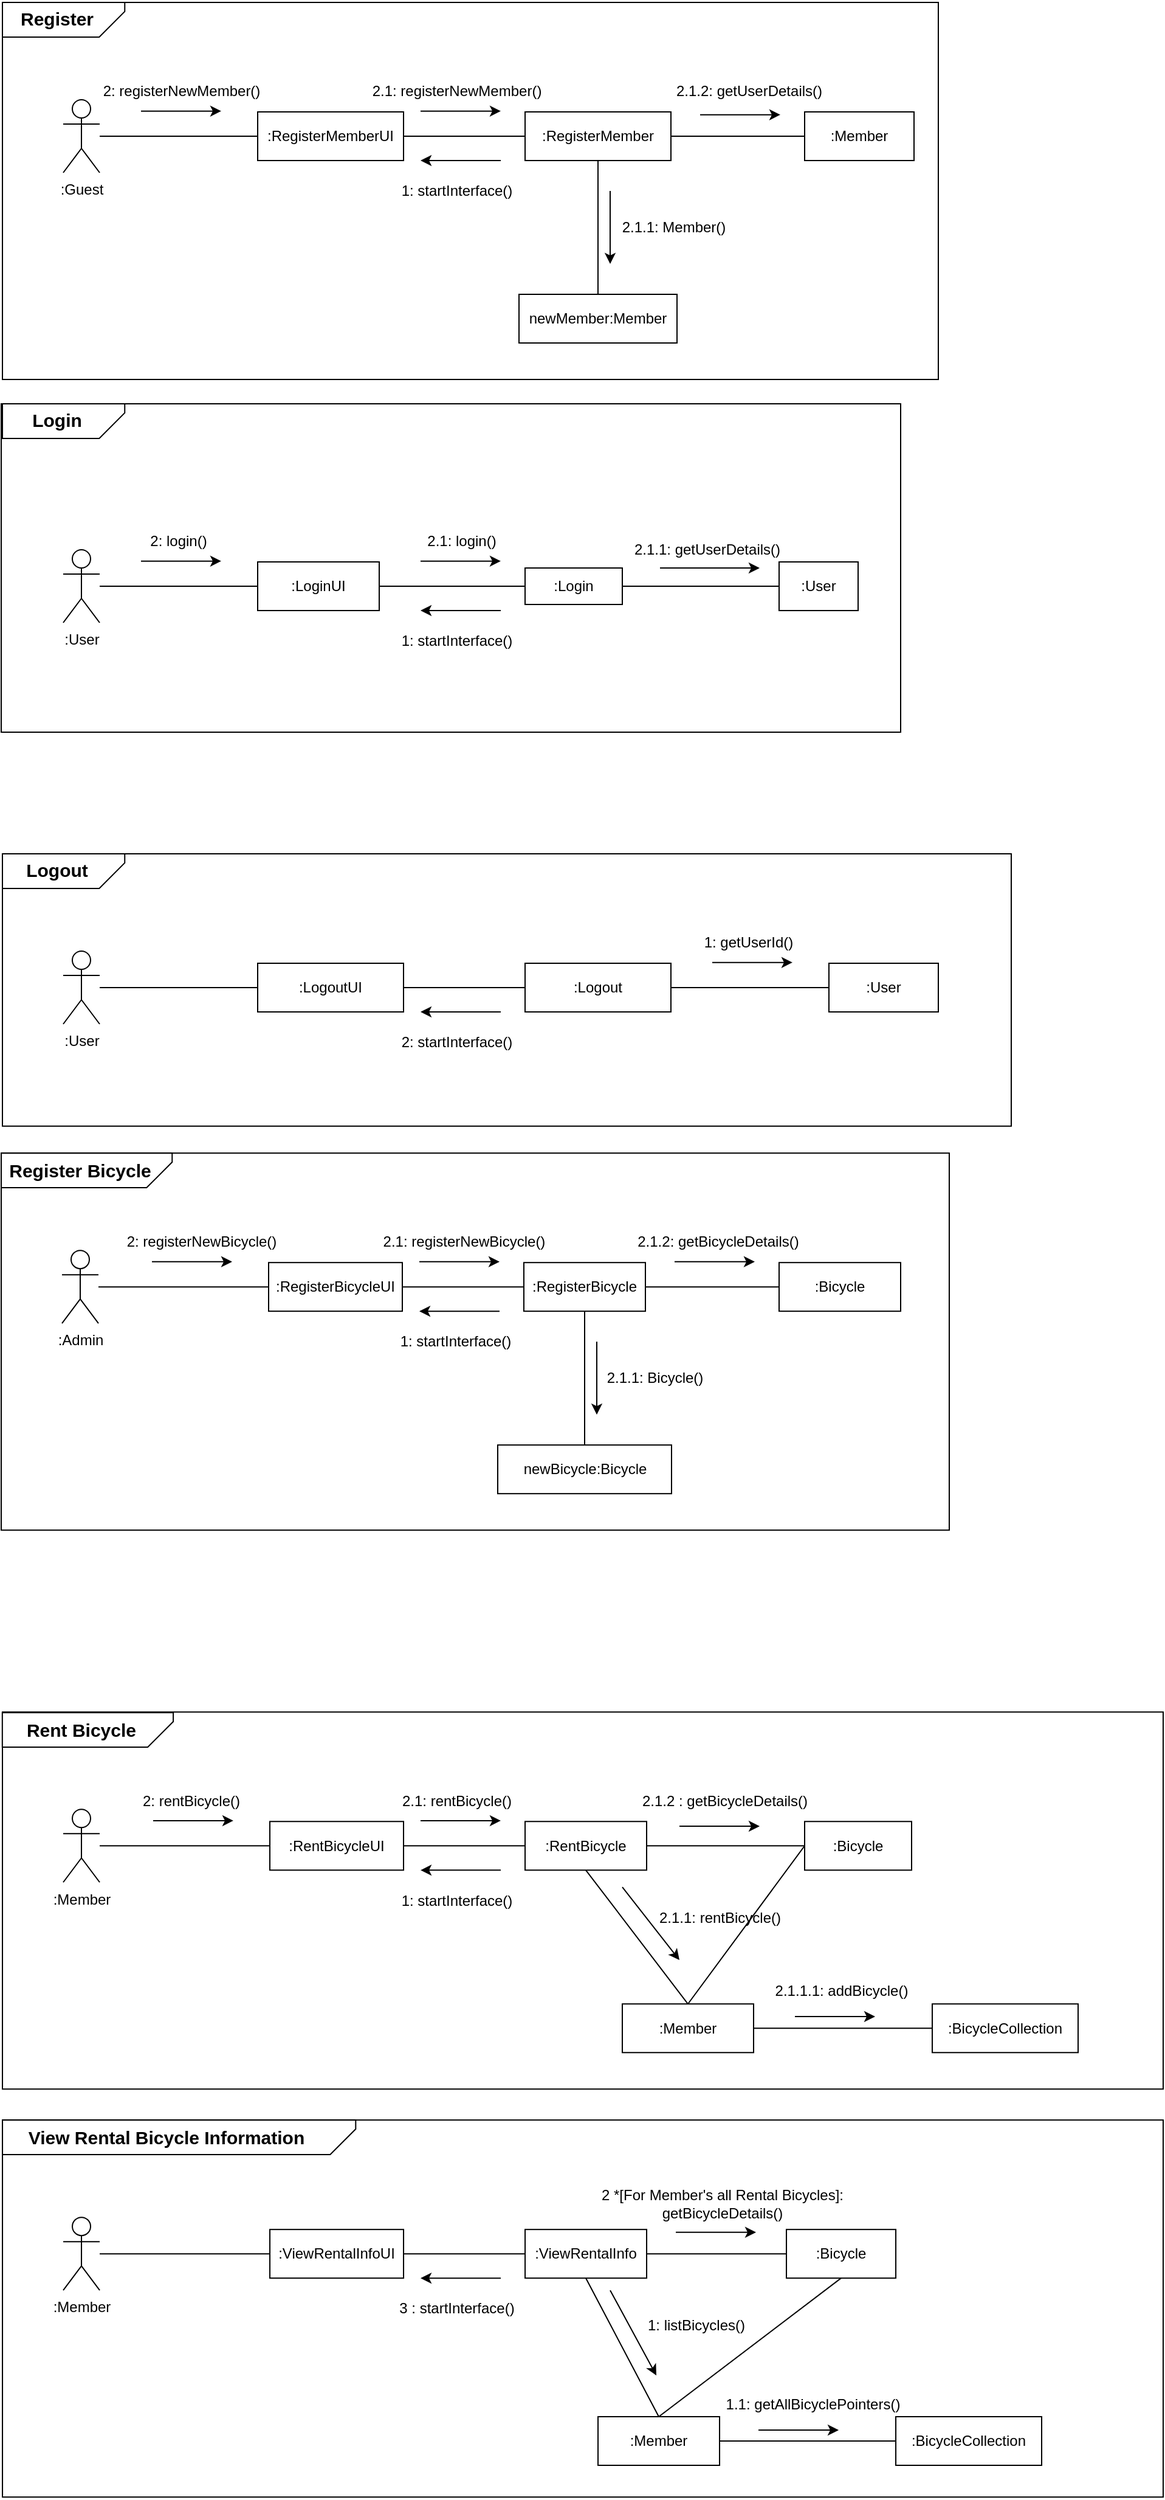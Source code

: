 <mxfile version="26.2.15">
  <diagram name="페이지-1" id="n28g4y-OUyf410SFKT3C">
    <mxGraphModel dx="939" dy="642" grid="1" gridSize="10" guides="1" tooltips="1" connect="1" arrows="1" fold="1" page="1" pageScale="1" pageWidth="1000" pageHeight="700" math="0" shadow="0">
      <root>
        <mxCell id="0" />
        <mxCell id="1" parent="0" />
        <mxCell id="VfWwHx3MwapYfcLZFJRd-1" value="" style="rounded=0;whiteSpace=wrap;html=1;" parent="1" vertex="1">
          <mxGeometry x="15.01" y="10" width="770" height="310" as="geometry" />
        </mxCell>
        <mxCell id="VfWwHx3MwapYfcLZFJRd-2" value=":Guest" style="shape=umlActor;verticalLabelPosition=bottom;verticalAlign=top;html=1;outlineConnect=0;" parent="1" vertex="1">
          <mxGeometry x="65.01" y="90" width="30" height="60" as="geometry" />
        </mxCell>
        <mxCell id="VfWwHx3MwapYfcLZFJRd-3" value=":RegisterMemberUI" style="rounded=0;whiteSpace=wrap;html=1;" parent="1" vertex="1">
          <mxGeometry x="225.01" y="100" width="120" height="40" as="geometry" />
        </mxCell>
        <mxCell id="VfWwHx3MwapYfcLZFJRd-4" value=":RegisterMember" style="rounded=0;whiteSpace=wrap;html=1;" parent="1" vertex="1">
          <mxGeometry x="445.01" y="100" width="120" height="40" as="geometry" />
        </mxCell>
        <mxCell id="VfWwHx3MwapYfcLZFJRd-5" value="" style="endArrow=none;html=1;rounded=0;exitX=1;exitY=0.5;exitDx=0;exitDy=0;entryX=0;entryY=0.5;entryDx=0;entryDy=0;" parent="1" source="VfWwHx3MwapYfcLZFJRd-3" target="VfWwHx3MwapYfcLZFJRd-4" edge="1">
          <mxGeometry width="50" height="50" relative="1" as="geometry">
            <mxPoint x="385.01" y="170" as="sourcePoint" />
            <mxPoint x="435.01" y="120" as="targetPoint" />
          </mxGeometry>
        </mxCell>
        <mxCell id="VfWwHx3MwapYfcLZFJRd-6" value="" style="endArrow=none;html=1;rounded=0;entryX=0;entryY=0.5;entryDx=0;entryDy=0;" parent="1" source="VfWwHx3MwapYfcLZFJRd-2" target="VfWwHx3MwapYfcLZFJRd-3" edge="1">
          <mxGeometry width="50" height="50" relative="1" as="geometry">
            <mxPoint x="385.01" y="170" as="sourcePoint" />
            <mxPoint x="435.01" y="120" as="targetPoint" />
          </mxGeometry>
        </mxCell>
        <mxCell id="VfWwHx3MwapYfcLZFJRd-7" value=":Member" style="rounded=0;whiteSpace=wrap;html=1;" parent="1" vertex="1">
          <mxGeometry x="675.01" y="100" width="90" height="40" as="geometry" />
        </mxCell>
        <mxCell id="VfWwHx3MwapYfcLZFJRd-8" value="" style="endArrow=none;html=1;rounded=0;entryX=0.5;entryY=1;entryDx=0;entryDy=0;exitX=0.5;exitY=0;exitDx=0;exitDy=0;" parent="1" source="VfWwHx3MwapYfcLZFJRd-14" target="VfWwHx3MwapYfcLZFJRd-4" edge="1">
          <mxGeometry width="50" height="50" relative="1" as="geometry">
            <mxPoint x="615.01" y="250" as="sourcePoint" />
            <mxPoint x="445.01" y="120" as="targetPoint" />
          </mxGeometry>
        </mxCell>
        <mxCell id="VfWwHx3MwapYfcLZFJRd-9" value="" style="endArrow=classic;html=1;rounded=0;" parent="1" edge="1">
          <mxGeometry width="50" height="50" relative="1" as="geometry">
            <mxPoint x="425.01" y="140" as="sourcePoint" />
            <mxPoint x="359.01" y="140" as="targetPoint" />
          </mxGeometry>
        </mxCell>
        <mxCell id="VfWwHx3MwapYfcLZFJRd-10" value="" style="group" parent="1" vertex="1" connectable="0">
          <mxGeometry x="15.015" y="30.005" width="167.5" height="82.82" as="geometry" />
        </mxCell>
        <mxCell id="VfWwHx3MwapYfcLZFJRd-11" value="" style="shape=card;whiteSpace=wrap;html=1;rotation=90;direction=south;size=21;" parent="VfWwHx3MwapYfcLZFJRd-10" vertex="1">
          <mxGeometry x="36.09" y="-56.09" width="28.44" height="100.64" as="geometry" />
        </mxCell>
        <mxCell id="VfWwHx3MwapYfcLZFJRd-12" value="&lt;font style=&quot;font-size: 15px;&quot;&gt;&lt;b&gt;Register&lt;/b&gt;&lt;/font&gt;" style="text;html=1;align=center;verticalAlign=middle;whiteSpace=wrap;rounded=0;" parent="VfWwHx3MwapYfcLZFJRd-10" vertex="1">
          <mxGeometry x="0.005" y="-21.995" width="90" height="30" as="geometry" />
        </mxCell>
        <mxCell id="VfWwHx3MwapYfcLZFJRd-13" value="1: startInterface()" style="text;html=1;align=center;verticalAlign=middle;whiteSpace=wrap;rounded=0;" parent="1" vertex="1">
          <mxGeometry x="329.01" y="150" width="120" height="30" as="geometry" />
        </mxCell>
        <mxCell id="VfWwHx3MwapYfcLZFJRd-14" value="newMember:Member" style="rounded=0;whiteSpace=wrap;html=1;" parent="1" vertex="1">
          <mxGeometry x="440.01" y="250" width="130" height="40" as="geometry" />
        </mxCell>
        <mxCell id="VfWwHx3MwapYfcLZFJRd-15" value="" style="endArrow=classic;html=1;rounded=0;" parent="1" edge="1">
          <mxGeometry width="50" height="50" relative="1" as="geometry">
            <mxPoint x="359.01" y="99.33" as="sourcePoint" />
            <mxPoint x="425.01" y="99.33" as="targetPoint" />
          </mxGeometry>
        </mxCell>
        <mxCell id="VfWwHx3MwapYfcLZFJRd-16" value="" style="endArrow=classic;html=1;rounded=0;" parent="1" edge="1">
          <mxGeometry width="50" height="50" relative="1" as="geometry">
            <mxPoint x="129.01" y="99.33" as="sourcePoint" />
            <mxPoint x="195.01" y="99.33" as="targetPoint" />
          </mxGeometry>
        </mxCell>
        <mxCell id="VfWwHx3MwapYfcLZFJRd-17" value="2: registerNewMember()" style="text;html=1;align=center;verticalAlign=middle;whiteSpace=wrap;rounded=0;" parent="1" vertex="1">
          <mxGeometry x="95.01" y="68" width="134.99" height="30" as="geometry" />
        </mxCell>
        <mxCell id="VfWwHx3MwapYfcLZFJRd-18" value="2.1.1: Member()" style="text;html=1;align=center;verticalAlign=middle;whiteSpace=wrap;rounded=0;" parent="1" vertex="1">
          <mxGeometry x="505.01" y="180" width="125" height="30" as="geometry" />
        </mxCell>
        <mxCell id="VfWwHx3MwapYfcLZFJRd-19" value="2.1: registerNewMember()" style="text;html=1;align=center;verticalAlign=middle;whiteSpace=wrap;rounded=0;" parent="1" vertex="1">
          <mxGeometry x="316.01" y="68" width="146" height="30" as="geometry" />
        </mxCell>
        <mxCell id="VfWwHx3MwapYfcLZFJRd-20" value="" style="endArrow=classic;html=1;rounded=0;" parent="1" edge="1">
          <mxGeometry width="50" height="50" relative="1" as="geometry">
            <mxPoint x="515.01" y="165" as="sourcePoint" />
            <mxPoint x="515.01" y="225" as="targetPoint" />
          </mxGeometry>
        </mxCell>
        <mxCell id="VfWwHx3MwapYfcLZFJRd-21" value="" style="endArrow=none;html=1;rounded=0;entryX=0;entryY=0.5;entryDx=0;entryDy=0;exitX=1;exitY=0.5;exitDx=0;exitDy=0;" parent="1" source="VfWwHx3MwapYfcLZFJRd-4" target="VfWwHx3MwapYfcLZFJRd-7" edge="1">
          <mxGeometry width="50" height="50" relative="1" as="geometry">
            <mxPoint x="565.01" y="140" as="sourcePoint" />
            <mxPoint x="615.01" y="90" as="targetPoint" />
          </mxGeometry>
        </mxCell>
        <mxCell id="VfWwHx3MwapYfcLZFJRd-22" value="" style="endArrow=classic;html=1;rounded=0;" parent="1" edge="1">
          <mxGeometry width="50" height="50" relative="1" as="geometry">
            <mxPoint x="589.01" y="102.33" as="sourcePoint" />
            <mxPoint x="655.01" y="102.33" as="targetPoint" />
          </mxGeometry>
        </mxCell>
        <mxCell id="VfWwHx3MwapYfcLZFJRd-23" value="2.1.2: getUserDetails()" style="text;html=1;align=center;verticalAlign=middle;whiteSpace=wrap;rounded=0;" parent="1" vertex="1">
          <mxGeometry x="535.01" y="68" width="189" height="30" as="geometry" />
        </mxCell>
        <mxCell id="VfWwHx3MwapYfcLZFJRd-24" value="" style="rounded=0;whiteSpace=wrap;html=1;" parent="1" vertex="1">
          <mxGeometry x="14" y="340" width="740" height="270" as="geometry" />
        </mxCell>
        <mxCell id="VfWwHx3MwapYfcLZFJRd-25" value=":User" style="shape=umlActor;verticalLabelPosition=bottom;verticalAlign=top;html=1;outlineConnect=0;" parent="1" vertex="1">
          <mxGeometry x="65" y="459.995" width="30" height="60" as="geometry" />
        </mxCell>
        <mxCell id="VfWwHx3MwapYfcLZFJRd-26" value=":Login&lt;span style=&quot;background-color: transparent; color: light-dark(rgb(0, 0, 0), rgb(255, 255, 255));&quot;&gt;UI&lt;/span&gt;" style="rounded=0;whiteSpace=wrap;html=1;" parent="1" vertex="1">
          <mxGeometry x="225" y="470" width="100" height="40" as="geometry" />
        </mxCell>
        <mxCell id="VfWwHx3MwapYfcLZFJRd-27" value=":Login" style="rounded=0;whiteSpace=wrap;html=1;" parent="1" vertex="1">
          <mxGeometry x="445" y="475" width="80" height="30" as="geometry" />
        </mxCell>
        <mxCell id="VfWwHx3MwapYfcLZFJRd-28" value="" style="endArrow=none;html=1;rounded=0;exitX=1;exitY=0.5;exitDx=0;exitDy=0;entryX=0;entryY=0.5;entryDx=0;entryDy=0;" parent="1" source="VfWwHx3MwapYfcLZFJRd-26" target="VfWwHx3MwapYfcLZFJRd-27" edge="1">
          <mxGeometry width="50" height="50" relative="1" as="geometry">
            <mxPoint x="385" y="539.995" as="sourcePoint" />
            <mxPoint x="435" y="489.995" as="targetPoint" />
          </mxGeometry>
        </mxCell>
        <mxCell id="VfWwHx3MwapYfcLZFJRd-29" value="" style="endArrow=none;html=1;rounded=0;entryX=0;entryY=0.5;entryDx=0;entryDy=0;" parent="1" source="VfWwHx3MwapYfcLZFJRd-25" target="VfWwHx3MwapYfcLZFJRd-26" edge="1">
          <mxGeometry width="50" height="50" relative="1" as="geometry">
            <mxPoint x="385" y="539.995" as="sourcePoint" />
            <mxPoint x="435" y="489.995" as="targetPoint" />
          </mxGeometry>
        </mxCell>
        <mxCell id="VfWwHx3MwapYfcLZFJRd-30" value="" style="endArrow=none;html=1;rounded=0;entryX=1;entryY=0.5;entryDx=0;entryDy=0;exitX=0;exitY=0.5;exitDx=0;exitDy=0;" parent="1" source="VfWwHx3MwapYfcLZFJRd-40" target="VfWwHx3MwapYfcLZFJRd-27" edge="1">
          <mxGeometry width="50" height="50" relative="1" as="geometry">
            <mxPoint x="665" y="490.005" as="sourcePoint" />
            <mxPoint x="445" y="489.995" as="targetPoint" />
          </mxGeometry>
        </mxCell>
        <mxCell id="VfWwHx3MwapYfcLZFJRd-31" value="" style="endArrow=classic;html=1;rounded=0;" parent="1" edge="1">
          <mxGeometry width="50" height="50" relative="1" as="geometry">
            <mxPoint x="425" y="509.995" as="sourcePoint" />
            <mxPoint x="359" y="509.995" as="targetPoint" />
          </mxGeometry>
        </mxCell>
        <mxCell id="VfWwHx3MwapYfcLZFJRd-32" value="" style="group" parent="1" vertex="1" connectable="0">
          <mxGeometry x="15.005" y="400" width="167.5" height="82.82" as="geometry" />
        </mxCell>
        <mxCell id="VfWwHx3MwapYfcLZFJRd-33" value="" style="shape=card;whiteSpace=wrap;html=1;rotation=90;direction=south;size=21;" parent="VfWwHx3MwapYfcLZFJRd-32" vertex="1">
          <mxGeometry x="36.09" y="-96.09" width="28.44" height="100.64" as="geometry" />
        </mxCell>
        <mxCell id="VfWwHx3MwapYfcLZFJRd-34" value="&lt;font style=&quot;font-size: 15px;&quot;&gt;&lt;b&gt;Login&lt;/b&gt;&lt;/font&gt;" style="text;html=1;align=center;verticalAlign=middle;whiteSpace=wrap;rounded=0;" parent="VfWwHx3MwapYfcLZFJRd-32" vertex="1">
          <mxGeometry x="0.005" y="-61.995" width="90" height="30" as="geometry" />
        </mxCell>
        <mxCell id="VfWwHx3MwapYfcLZFJRd-35" value="1: startInterface()" style="text;html=1;align=center;verticalAlign=middle;whiteSpace=wrap;rounded=0;" parent="1" vertex="1">
          <mxGeometry x="329" y="519.995" width="120" height="30" as="geometry" />
        </mxCell>
        <mxCell id="VfWwHx3MwapYfcLZFJRd-36" value="" style="endArrow=classic;html=1;rounded=0;" parent="1" edge="1">
          <mxGeometry width="50" height="50" relative="1" as="geometry">
            <mxPoint x="359" y="469.325" as="sourcePoint" />
            <mxPoint x="425" y="469.325" as="targetPoint" />
          </mxGeometry>
        </mxCell>
        <mxCell id="VfWwHx3MwapYfcLZFJRd-37" value="" style="endArrow=classic;html=1;rounded=0;" parent="1" edge="1">
          <mxGeometry width="50" height="50" relative="1" as="geometry">
            <mxPoint x="129" y="469.325" as="sourcePoint" />
            <mxPoint x="195" y="469.325" as="targetPoint" />
          </mxGeometry>
        </mxCell>
        <mxCell id="VfWwHx3MwapYfcLZFJRd-38" value="2: login&lt;span style=&quot;background-color: transparent; color: light-dark(rgb(0, 0, 0), rgb(255, 255, 255));&quot;&gt;()&lt;/span&gt;" style="text;html=1;align=center;verticalAlign=middle;whiteSpace=wrap;rounded=0;" parent="1" vertex="1">
          <mxGeometry x="95" y="437.995" width="130" height="30" as="geometry" />
        </mxCell>
        <mxCell id="VfWwHx3MwapYfcLZFJRd-39" value="2.1: login()" style="text;html=1;align=center;verticalAlign=middle;whiteSpace=wrap;rounded=0;" parent="1" vertex="1">
          <mxGeometry x="320" y="437.995" width="146" height="30" as="geometry" />
        </mxCell>
        <mxCell id="VfWwHx3MwapYfcLZFJRd-40" value=":User" style="rounded=0;whiteSpace=wrap;html=1;" parent="1" vertex="1">
          <mxGeometry x="654" y="470.01" width="65" height="40" as="geometry" />
        </mxCell>
        <mxCell id="VfWwHx3MwapYfcLZFJRd-41" value="" style="endArrow=classic;html=1;rounded=0;" parent="1" edge="1">
          <mxGeometry width="50" height="50" relative="1" as="geometry">
            <mxPoint x="556" y="475" as="sourcePoint" />
            <mxPoint x="638" y="475" as="targetPoint" />
          </mxGeometry>
        </mxCell>
        <mxCell id="VfWwHx3MwapYfcLZFJRd-42" value="2.1.1: getUserDetails()" style="text;html=1;align=center;verticalAlign=middle;whiteSpace=wrap;rounded=0;" parent="1" vertex="1">
          <mxGeometry x="525" y="445" width="140" height="30" as="geometry" />
        </mxCell>
        <mxCell id="VfWwHx3MwapYfcLZFJRd-43" value="" style="rounded=0;whiteSpace=wrap;html=1;" parent="1" vertex="1">
          <mxGeometry x="15" y="710" width="830" height="223.91" as="geometry" />
        </mxCell>
        <mxCell id="VfWwHx3MwapYfcLZFJRd-44" value=":User" style="shape=umlActor;verticalLabelPosition=bottom;verticalAlign=top;html=1;outlineConnect=0;" parent="1" vertex="1">
          <mxGeometry x="65" y="789.995" width="30" height="60" as="geometry" />
        </mxCell>
        <mxCell id="VfWwHx3MwapYfcLZFJRd-45" value=":LogoutUI" style="rounded=0;whiteSpace=wrap;html=1;" parent="1" vertex="1">
          <mxGeometry x="225" y="799.995" width="120" height="40" as="geometry" />
        </mxCell>
        <mxCell id="VfWwHx3MwapYfcLZFJRd-46" value=":Logout" style="rounded=0;whiteSpace=wrap;html=1;" parent="1" vertex="1">
          <mxGeometry x="445" y="799.995" width="120" height="40" as="geometry" />
        </mxCell>
        <mxCell id="VfWwHx3MwapYfcLZFJRd-47" value="" style="endArrow=none;html=1;rounded=0;exitX=1;exitY=0.5;exitDx=0;exitDy=0;entryX=0;entryY=0.5;entryDx=0;entryDy=0;" parent="1" source="VfWwHx3MwapYfcLZFJRd-45" target="VfWwHx3MwapYfcLZFJRd-46" edge="1">
          <mxGeometry width="50" height="50" relative="1" as="geometry">
            <mxPoint x="385" y="869.995" as="sourcePoint" />
            <mxPoint x="435" y="819.995" as="targetPoint" />
          </mxGeometry>
        </mxCell>
        <mxCell id="VfWwHx3MwapYfcLZFJRd-48" value="" style="endArrow=none;html=1;rounded=0;entryX=0;entryY=0.5;entryDx=0;entryDy=0;" parent="1" source="VfWwHx3MwapYfcLZFJRd-44" target="VfWwHx3MwapYfcLZFJRd-45" edge="1">
          <mxGeometry width="50" height="50" relative="1" as="geometry">
            <mxPoint x="385" y="869.995" as="sourcePoint" />
            <mxPoint x="435" y="819.995" as="targetPoint" />
          </mxGeometry>
        </mxCell>
        <mxCell id="VfWwHx3MwapYfcLZFJRd-49" value=":User" style="rounded=0;whiteSpace=wrap;html=1;" parent="1" vertex="1">
          <mxGeometry x="695" y="799.995" width="90" height="40" as="geometry" />
        </mxCell>
        <mxCell id="VfWwHx3MwapYfcLZFJRd-50" value="" style="endArrow=none;html=1;rounded=0;entryX=1;entryY=0.5;entryDx=0;entryDy=0;exitX=0;exitY=0.5;exitDx=0;exitDy=0;" parent="1" source="VfWwHx3MwapYfcLZFJRd-49" target="VfWwHx3MwapYfcLZFJRd-46" edge="1">
          <mxGeometry width="50" height="50" relative="1" as="geometry">
            <mxPoint x="615" y="949.995" as="sourcePoint" />
            <mxPoint x="445" y="819.995" as="targetPoint" />
          </mxGeometry>
        </mxCell>
        <mxCell id="VfWwHx3MwapYfcLZFJRd-51" value="" style="endArrow=classic;html=1;rounded=0;" parent="1" edge="1">
          <mxGeometry width="50" height="50" relative="1" as="geometry">
            <mxPoint x="425" y="839.995" as="sourcePoint" />
            <mxPoint x="359" y="839.995" as="targetPoint" />
          </mxGeometry>
        </mxCell>
        <mxCell id="VfWwHx3MwapYfcLZFJRd-52" value="" style="group" parent="1" vertex="1" connectable="0">
          <mxGeometry x="15.005" y="730" width="167.5" height="82.82" as="geometry" />
        </mxCell>
        <mxCell id="VfWwHx3MwapYfcLZFJRd-53" value="" style="shape=card;whiteSpace=wrap;html=1;rotation=90;direction=south;size=21;" parent="VfWwHx3MwapYfcLZFJRd-52" vertex="1">
          <mxGeometry x="36.09" y="-56.09" width="28.44" height="100.64" as="geometry" />
        </mxCell>
        <mxCell id="VfWwHx3MwapYfcLZFJRd-54" value="&lt;span style=&quot;font-size: 15px;&quot;&gt;&lt;b&gt;Logout&lt;/b&gt;&lt;/span&gt;" style="text;html=1;align=center;verticalAlign=middle;whiteSpace=wrap;rounded=0;" parent="VfWwHx3MwapYfcLZFJRd-52" vertex="1">
          <mxGeometry x="0.005" y="-21.995" width="90" height="30" as="geometry" />
        </mxCell>
        <mxCell id="VfWwHx3MwapYfcLZFJRd-55" value="2: startInterface()" style="text;html=1;align=center;verticalAlign=middle;whiteSpace=wrap;rounded=0;" parent="1" vertex="1">
          <mxGeometry x="329" y="849.995" width="120" height="30" as="geometry" />
        </mxCell>
        <mxCell id="VfWwHx3MwapYfcLZFJRd-60" value="" style="endArrow=classic;html=1;rounded=0;" parent="1" edge="1">
          <mxGeometry width="50" height="50" relative="1" as="geometry">
            <mxPoint x="599" y="799.325" as="sourcePoint" />
            <mxPoint x="665" y="799.325" as="targetPoint" />
          </mxGeometry>
        </mxCell>
        <mxCell id="VfWwHx3MwapYfcLZFJRd-61" value="1: getUserId()" style="text;html=1;align=center;verticalAlign=middle;whiteSpace=wrap;rounded=0;" parent="1" vertex="1">
          <mxGeometry x="556" y="767.995" width="146" height="30" as="geometry" />
        </mxCell>
        <mxCell id="VfWwHx3MwapYfcLZFJRd-76" value="" style="rounded=0;whiteSpace=wrap;html=1;" parent="1" vertex="1">
          <mxGeometry x="14.0" y="956.09" width="780" height="310" as="geometry" />
        </mxCell>
        <mxCell id="VfWwHx3MwapYfcLZFJRd-77" value=":Admin" style="shape=umlActor;verticalLabelPosition=bottom;verticalAlign=top;html=1;outlineConnect=0;" parent="1" vertex="1">
          <mxGeometry x="64.0" y="1036.085" width="30" height="60" as="geometry" />
        </mxCell>
        <mxCell id="VfWwHx3MwapYfcLZFJRd-78" value=":RegisterBicycleUI" style="rounded=0;whiteSpace=wrap;html=1;" parent="1" vertex="1">
          <mxGeometry x="234.0" y="1046.085" width="110" height="40" as="geometry" />
        </mxCell>
        <mxCell id="VfWwHx3MwapYfcLZFJRd-79" value=":RegisterBicycle" style="rounded=0;whiteSpace=wrap;html=1;" parent="1" vertex="1">
          <mxGeometry x="444" y="1046.09" width="100" height="40" as="geometry" />
        </mxCell>
        <mxCell id="VfWwHx3MwapYfcLZFJRd-80" value="" style="endArrow=none;html=1;rounded=0;exitX=1;exitY=0.5;exitDx=0;exitDy=0;entryX=0;entryY=0.5;entryDx=0;entryDy=0;" parent="1" source="VfWwHx3MwapYfcLZFJRd-78" target="VfWwHx3MwapYfcLZFJRd-79" edge="1">
          <mxGeometry width="50" height="50" relative="1" as="geometry">
            <mxPoint x="384" y="1116.085" as="sourcePoint" />
            <mxPoint x="434" y="1066.085" as="targetPoint" />
          </mxGeometry>
        </mxCell>
        <mxCell id="VfWwHx3MwapYfcLZFJRd-81" value="" style="endArrow=none;html=1;rounded=0;entryX=0;entryY=0.5;entryDx=0;entryDy=0;" parent="1" source="VfWwHx3MwapYfcLZFJRd-77" target="VfWwHx3MwapYfcLZFJRd-78" edge="1">
          <mxGeometry width="50" height="50" relative="1" as="geometry">
            <mxPoint x="384" y="1116.085" as="sourcePoint" />
            <mxPoint x="434" y="1066.085" as="targetPoint" />
          </mxGeometry>
        </mxCell>
        <mxCell id="VfWwHx3MwapYfcLZFJRd-82" value="" style="endArrow=none;html=1;rounded=0;entryX=1;entryY=0.5;entryDx=0;entryDy=0;exitX=0;exitY=0.5;exitDx=0;exitDy=0;" parent="1" source="VfWwHx3MwapYfcLZFJRd-94" target="VfWwHx3MwapYfcLZFJRd-79" edge="1">
          <mxGeometry width="50" height="50" relative="1" as="geometry">
            <mxPoint x="651" y="1066.09" as="sourcePoint" />
            <mxPoint x="444" y="1066.085" as="targetPoint" />
          </mxGeometry>
        </mxCell>
        <mxCell id="VfWwHx3MwapYfcLZFJRd-83" value="" style="endArrow=classic;html=1;rounded=0;" parent="1" edge="1">
          <mxGeometry width="50" height="50" relative="1" as="geometry">
            <mxPoint x="424" y="1086.085" as="sourcePoint" />
            <mxPoint x="358" y="1086.085" as="targetPoint" />
          </mxGeometry>
        </mxCell>
        <mxCell id="VfWwHx3MwapYfcLZFJRd-84" value="" style="shape=card;whiteSpace=wrap;html=1;rotation=90;direction=south;size=21;" parent="1" vertex="1">
          <mxGeometry x="70.1" y="900" width="28.44" height="140.64" as="geometry" />
        </mxCell>
        <mxCell id="VfWwHx3MwapYfcLZFJRd-85" value="&lt;span style=&quot;font-size: 15px;&quot;&gt;&lt;b&gt;Register Bicycle&lt;/b&gt;&lt;/span&gt;" style="text;html=1;align=center;verticalAlign=middle;whiteSpace=wrap;rounded=0;" parent="1" vertex="1">
          <mxGeometry x="19.0" y="955.32" width="120" height="30" as="geometry" />
        </mxCell>
        <mxCell id="VfWwHx3MwapYfcLZFJRd-86" value="1: startInterface()" style="text;html=1;align=center;verticalAlign=middle;whiteSpace=wrap;rounded=0;" parent="1" vertex="1">
          <mxGeometry x="328" y="1096.085" width="120" height="30" as="geometry" />
        </mxCell>
        <mxCell id="VfWwHx3MwapYfcLZFJRd-87" value="newBicycle:Bicycle" style="rounded=0;whiteSpace=wrap;html=1;" parent="1" vertex="1">
          <mxGeometry x="422.5" y="1196.09" width="143" height="40" as="geometry" />
        </mxCell>
        <mxCell id="VfWwHx3MwapYfcLZFJRd-88" value="" style="endArrow=classic;html=1;rounded=0;" parent="1" edge="1">
          <mxGeometry width="50" height="50" relative="1" as="geometry">
            <mxPoint x="358" y="1045.415" as="sourcePoint" />
            <mxPoint x="424" y="1045.415" as="targetPoint" />
          </mxGeometry>
        </mxCell>
        <mxCell id="VfWwHx3MwapYfcLZFJRd-89" value="" style="endArrow=classic;html=1;rounded=0;" parent="1" edge="1">
          <mxGeometry width="50" height="50" relative="1" as="geometry">
            <mxPoint x="138.0" y="1045.415" as="sourcePoint" />
            <mxPoint x="204.0" y="1045.415" as="targetPoint" />
          </mxGeometry>
        </mxCell>
        <mxCell id="VfWwHx3MwapYfcLZFJRd-90" value="2: registerNewBicycle()" style="text;html=1;align=center;verticalAlign=middle;whiteSpace=wrap;rounded=0;" parent="1" vertex="1">
          <mxGeometry x="114" y="1014.09" width="130" height="30" as="geometry" />
        </mxCell>
        <mxCell id="VfWwHx3MwapYfcLZFJRd-91" value="2.1.1: Bicycle()" style="text;html=1;align=center;verticalAlign=middle;whiteSpace=wrap;rounded=0;" parent="1" vertex="1">
          <mxGeometry x="504" y="1126.085" width="96" height="30" as="geometry" />
        </mxCell>
        <mxCell id="VfWwHx3MwapYfcLZFJRd-92" value="2.1: registerNewBicycle&lt;span style=&quot;background-color: transparent; color: light-dark(rgb(0, 0, 0), rgb(255, 255, 255));&quot;&gt;()&lt;/span&gt;" style="text;html=1;align=center;verticalAlign=middle;whiteSpace=wrap;rounded=0;" parent="1" vertex="1">
          <mxGeometry x="322" y="1014.085" width="146" height="30" as="geometry" />
        </mxCell>
        <mxCell id="VfWwHx3MwapYfcLZFJRd-93" value="" style="endArrow=classic;html=1;rounded=0;" parent="1" edge="1">
          <mxGeometry width="50" height="50" relative="1" as="geometry">
            <mxPoint x="504" y="1111.085" as="sourcePoint" />
            <mxPoint x="504" y="1171.085" as="targetPoint" />
          </mxGeometry>
        </mxCell>
        <mxCell id="VfWwHx3MwapYfcLZFJRd-94" value=":Bicycle" style="rounded=0;whiteSpace=wrap;html=1;" parent="1" vertex="1">
          <mxGeometry x="654" y="1046.09" width="100" height="40" as="geometry" />
        </mxCell>
        <mxCell id="VfWwHx3MwapYfcLZFJRd-95" value="" style="endArrow=none;html=1;rounded=0;entryX=0.5;entryY=1;entryDx=0;entryDy=0;exitX=0.5;exitY=0;exitDx=0;exitDy=0;" parent="1" source="VfWwHx3MwapYfcLZFJRd-87" target="VfWwHx3MwapYfcLZFJRd-79" edge="1">
          <mxGeometry width="50" height="50" relative="1" as="geometry">
            <mxPoint x="394" y="1230" as="sourcePoint" />
            <mxPoint x="444" y="1180" as="targetPoint" />
          </mxGeometry>
        </mxCell>
        <mxCell id="VfWwHx3MwapYfcLZFJRd-96" value="" style="endArrow=classic;html=1;rounded=0;" parent="1" edge="1">
          <mxGeometry width="50" height="50" relative="1" as="geometry">
            <mxPoint x="568" y="1045.415" as="sourcePoint" />
            <mxPoint x="634" y="1045.415" as="targetPoint" />
          </mxGeometry>
        </mxCell>
        <mxCell id="VfWwHx3MwapYfcLZFJRd-97" value="2.1.2: getBicycleDetails&lt;span style=&quot;background-color: transparent; color: light-dark(rgb(0, 0, 0), rgb(255, 255, 255));&quot;&gt;()&lt;/span&gt;" style="text;html=1;align=center;verticalAlign=middle;whiteSpace=wrap;rounded=0;" parent="1" vertex="1">
          <mxGeometry x="531" y="1014.085" width="146" height="30" as="geometry" />
        </mxCell>
        <mxCell id="VfWwHx3MwapYfcLZFJRd-98" value="" style="rounded=0;whiteSpace=wrap;html=1;" parent="1" vertex="1">
          <mxGeometry x="15.01" y="1415.64" width="954.99" height="310" as="geometry" />
        </mxCell>
        <mxCell id="VfWwHx3MwapYfcLZFJRd-99" value=":Member" style="shape=umlActor;verticalLabelPosition=bottom;verticalAlign=top;html=1;outlineConnect=0;" parent="1" vertex="1">
          <mxGeometry x="65.01" y="1495.635" width="30" height="60" as="geometry" />
        </mxCell>
        <mxCell id="VfWwHx3MwapYfcLZFJRd-100" value=":RentBicycleUI" style="rounded=0;whiteSpace=wrap;html=1;" parent="1" vertex="1">
          <mxGeometry x="235.01" y="1505.635" width="110" height="40" as="geometry" />
        </mxCell>
        <mxCell id="VfWwHx3MwapYfcLZFJRd-101" value=":RentBicycle" style="rounded=0;whiteSpace=wrap;html=1;" parent="1" vertex="1">
          <mxGeometry x="445.01" y="1505.635" width="100" height="40" as="geometry" />
        </mxCell>
        <mxCell id="VfWwHx3MwapYfcLZFJRd-102" value="" style="endArrow=none;html=1;rounded=0;exitX=1;exitY=0.5;exitDx=0;exitDy=0;entryX=0;entryY=0.5;entryDx=0;entryDy=0;" parent="1" source="VfWwHx3MwapYfcLZFJRd-100" target="VfWwHx3MwapYfcLZFJRd-101" edge="1">
          <mxGeometry width="50" height="50" relative="1" as="geometry">
            <mxPoint x="385.01" y="1575.635" as="sourcePoint" />
            <mxPoint x="435.01" y="1525.635" as="targetPoint" />
          </mxGeometry>
        </mxCell>
        <mxCell id="VfWwHx3MwapYfcLZFJRd-103" value="" style="endArrow=none;html=1;rounded=0;entryX=0;entryY=0.5;entryDx=0;entryDy=0;" parent="1" source="VfWwHx3MwapYfcLZFJRd-99" target="VfWwHx3MwapYfcLZFJRd-100" edge="1">
          <mxGeometry width="50" height="50" relative="1" as="geometry">
            <mxPoint x="385.01" y="1575.635" as="sourcePoint" />
            <mxPoint x="435.01" y="1525.635" as="targetPoint" />
          </mxGeometry>
        </mxCell>
        <mxCell id="VfWwHx3MwapYfcLZFJRd-104" value=":Member" style="rounded=0;whiteSpace=wrap;html=1;" parent="1" vertex="1">
          <mxGeometry x="525.01" y="1655.64" width="108" height="40" as="geometry" />
        </mxCell>
        <mxCell id="VfWwHx3MwapYfcLZFJRd-105" value="" style="endArrow=classic;html=1;rounded=0;" parent="1" edge="1">
          <mxGeometry width="50" height="50" relative="1" as="geometry">
            <mxPoint x="425.01" y="1545.635" as="sourcePoint" />
            <mxPoint x="359.01" y="1545.635" as="targetPoint" />
          </mxGeometry>
        </mxCell>
        <mxCell id="VfWwHx3MwapYfcLZFJRd-106" value="1: startInterface()" style="text;html=1;align=center;verticalAlign=middle;whiteSpace=wrap;rounded=0;" parent="1" vertex="1">
          <mxGeometry x="329.01" y="1555.635" width="120" height="30" as="geometry" />
        </mxCell>
        <mxCell id="VfWwHx3MwapYfcLZFJRd-107" value=":Bicycle" style="rounded=0;whiteSpace=wrap;html=1;" parent="1" vertex="1">
          <mxGeometry x="675.01" y="1505.64" width="88" height="40" as="geometry" />
        </mxCell>
        <mxCell id="VfWwHx3MwapYfcLZFJRd-108" value="" style="endArrow=classic;html=1;rounded=0;" parent="1" edge="1">
          <mxGeometry width="50" height="50" relative="1" as="geometry">
            <mxPoint x="359.01" y="1504.965" as="sourcePoint" />
            <mxPoint x="425.01" y="1504.965" as="targetPoint" />
          </mxGeometry>
        </mxCell>
        <mxCell id="VfWwHx3MwapYfcLZFJRd-109" value="" style="endArrow=classic;html=1;rounded=0;" parent="1" edge="1">
          <mxGeometry width="50" height="50" relative="1" as="geometry">
            <mxPoint x="139.01" y="1504.965" as="sourcePoint" />
            <mxPoint x="205.01" y="1504.965" as="targetPoint" />
          </mxGeometry>
        </mxCell>
        <mxCell id="VfWwHx3MwapYfcLZFJRd-110" value="2: rentBicycle()" style="text;html=1;align=center;verticalAlign=middle;whiteSpace=wrap;rounded=0;" parent="1" vertex="1">
          <mxGeometry x="115.01" y="1473.635" width="111" height="30" as="geometry" />
        </mxCell>
        <mxCell id="VfWwHx3MwapYfcLZFJRd-111" value="2.1.2 : getBicycleDetails()" style="text;html=1;align=center;verticalAlign=middle;whiteSpace=wrap;rounded=0;" parent="1" vertex="1">
          <mxGeometry x="534.01" y="1473.64" width="151" height="30" as="geometry" />
        </mxCell>
        <mxCell id="VfWwHx3MwapYfcLZFJRd-112" value="2.1: rentBicycle()" style="text;html=1;align=center;verticalAlign=middle;whiteSpace=wrap;rounded=0;" parent="1" vertex="1">
          <mxGeometry x="316.01" y="1473.635" width="146" height="30" as="geometry" />
        </mxCell>
        <mxCell id="VfWwHx3MwapYfcLZFJRd-113" value="" style="endArrow=classic;html=1;rounded=0;" parent="1" edge="1">
          <mxGeometry width="50" height="50" relative="1" as="geometry">
            <mxPoint x="525.01" y="1559.555" as="sourcePoint" />
            <mxPoint x="572.01" y="1619.56" as="targetPoint" />
          </mxGeometry>
        </mxCell>
        <mxCell id="VfWwHx3MwapYfcLZFJRd-114" value="" style="shape=card;whiteSpace=wrap;html=1;rotation=90;direction=south;size=21;" parent="1" vertex="1">
          <mxGeometry x="71.01" y="1360.0" width="28.44" height="140.64" as="geometry" />
        </mxCell>
        <mxCell id="VfWwHx3MwapYfcLZFJRd-115" value="&lt;span style=&quot;font-size: 15px;&quot;&gt;&lt;b&gt;Rent Bicycle&lt;/b&gt;&lt;/span&gt;" style="text;html=1;align=center;verticalAlign=middle;whiteSpace=wrap;rounded=0;" parent="1" vertex="1">
          <mxGeometry x="20.01" y="1415.32" width="120" height="30" as="geometry" />
        </mxCell>
        <mxCell id="VfWwHx3MwapYfcLZFJRd-116" value="" style="endArrow=none;html=1;rounded=0;entryX=0.5;entryY=1;entryDx=0;entryDy=0;exitX=0.5;exitY=0;exitDx=0;exitDy=0;" parent="1" source="VfWwHx3MwapYfcLZFJRd-104" target="VfWwHx3MwapYfcLZFJRd-101" edge="1">
          <mxGeometry width="50" height="50" relative="1" as="geometry">
            <mxPoint x="495.01" y="1655.64" as="sourcePoint" />
            <mxPoint x="495.01" y="1569.55" as="targetPoint" />
          </mxGeometry>
        </mxCell>
        <mxCell id="VfWwHx3MwapYfcLZFJRd-117" value="2.1.1: rentBicycle()" style="text;html=1;align=center;verticalAlign=middle;whiteSpace=wrap;rounded=0;" parent="1" vertex="1">
          <mxGeometry x="534.01" y="1569.55" width="143" height="30" as="geometry" />
        </mxCell>
        <mxCell id="VfWwHx3MwapYfcLZFJRd-118" value="" style="endArrow=none;html=1;rounded=0;entryX=1;entryY=0.5;entryDx=0;entryDy=0;exitX=0;exitY=0.5;exitDx=0;exitDy=0;" parent="1" source="VfWwHx3MwapYfcLZFJRd-107" target="VfWwHx3MwapYfcLZFJRd-101" edge="1">
          <mxGeometry width="50" height="50" relative="1" as="geometry">
            <mxPoint x="525.01" y="1569.55" as="sourcePoint" />
            <mxPoint x="575.01" y="1519.55" as="targetPoint" />
          </mxGeometry>
        </mxCell>
        <mxCell id="VfWwHx3MwapYfcLZFJRd-119" value="" style="endArrow=classic;html=1;rounded=0;" parent="1" edge="1">
          <mxGeometry width="50" height="50" relative="1" as="geometry">
            <mxPoint x="572.01" y="1509.545" as="sourcePoint" />
            <mxPoint x="638.01" y="1509.545" as="targetPoint" />
          </mxGeometry>
        </mxCell>
        <mxCell id="VfWwHx3MwapYfcLZFJRd-120" value="" style="endArrow=none;html=1;rounded=0;entryX=0;entryY=0.5;entryDx=0;entryDy=0;exitX=0.5;exitY=0;exitDx=0;exitDy=0;" parent="1" source="VfWwHx3MwapYfcLZFJRd-104" target="VfWwHx3MwapYfcLZFJRd-107" edge="1">
          <mxGeometry width="50" height="50" relative="1" as="geometry">
            <mxPoint x="385.01" y="1739.55" as="sourcePoint" />
            <mxPoint x="435.01" y="1689.55" as="targetPoint" />
          </mxGeometry>
        </mxCell>
        <mxCell id="VfWwHx3MwapYfcLZFJRd-121" value="" style="rounded=0;whiteSpace=wrap;html=1;" parent="1" vertex="1">
          <mxGeometry x="15.02" y="1751.09" width="954.98" height="310" as="geometry" />
        </mxCell>
        <mxCell id="VfWwHx3MwapYfcLZFJRd-122" value=":Member" style="shape=umlActor;verticalLabelPosition=bottom;verticalAlign=top;html=1;outlineConnect=0;" parent="1" vertex="1">
          <mxGeometry x="65.02" y="1831.085" width="30" height="60" as="geometry" />
        </mxCell>
        <mxCell id="VfWwHx3MwapYfcLZFJRd-123" value=":ViewRentalInfoUI" style="rounded=0;whiteSpace=wrap;html=1;" parent="1" vertex="1">
          <mxGeometry x="235.02" y="1841.085" width="110" height="40" as="geometry" />
        </mxCell>
        <mxCell id="VfWwHx3MwapYfcLZFJRd-124" value=":ViewRentalInfo" style="rounded=0;whiteSpace=wrap;html=1;" parent="1" vertex="1">
          <mxGeometry x="445.02" y="1841.085" width="100" height="40" as="geometry" />
        </mxCell>
        <mxCell id="VfWwHx3MwapYfcLZFJRd-125" value="" style="endArrow=none;html=1;rounded=0;exitX=1;exitY=0.5;exitDx=0;exitDy=0;entryX=0;entryY=0.5;entryDx=0;entryDy=0;" parent="1" source="VfWwHx3MwapYfcLZFJRd-123" target="VfWwHx3MwapYfcLZFJRd-124" edge="1">
          <mxGeometry width="50" height="50" relative="1" as="geometry">
            <mxPoint x="385.02" y="1911.085" as="sourcePoint" />
            <mxPoint x="435.02" y="1861.085" as="targetPoint" />
          </mxGeometry>
        </mxCell>
        <mxCell id="VfWwHx3MwapYfcLZFJRd-126" value="" style="endArrow=none;html=1;rounded=0;entryX=0;entryY=0.5;entryDx=0;entryDy=0;" parent="1" source="VfWwHx3MwapYfcLZFJRd-122" target="VfWwHx3MwapYfcLZFJRd-123" edge="1">
          <mxGeometry width="50" height="50" relative="1" as="geometry">
            <mxPoint x="385.02" y="1911.085" as="sourcePoint" />
            <mxPoint x="435.02" y="1861.085" as="targetPoint" />
          </mxGeometry>
        </mxCell>
        <mxCell id="VfWwHx3MwapYfcLZFJRd-127" value="" style="endArrow=classic;html=1;rounded=0;" parent="1" edge="1">
          <mxGeometry width="50" height="50" relative="1" as="geometry">
            <mxPoint x="425.02" y="1881.085" as="sourcePoint" />
            <mxPoint x="359.02" y="1881.085" as="targetPoint" />
          </mxGeometry>
        </mxCell>
        <mxCell id="VfWwHx3MwapYfcLZFJRd-128" value="" style="shape=card;whiteSpace=wrap;html=1;rotation=90;direction=south;size=21;" parent="1" vertex="1">
          <mxGeometry x="146.12" y="1620" width="28.44" height="290.64" as="geometry" />
        </mxCell>
        <mxCell id="VfWwHx3MwapYfcLZFJRd-129" value="&lt;span style=&quot;font-size: 15px;&quot;&gt;&lt;b&gt;View Rental Bicycle Information&lt;/b&gt;&lt;/span&gt;" style="text;html=1;align=center;verticalAlign=middle;whiteSpace=wrap;rounded=0;" parent="1" vertex="1">
          <mxGeometry x="15.02" y="1750.32" width="269.99" height="30" as="geometry" />
        </mxCell>
        <mxCell id="VfWwHx3MwapYfcLZFJRd-130" value="3 : startInterface()" style="text;html=1;align=center;verticalAlign=middle;whiteSpace=wrap;rounded=0;" parent="1" vertex="1">
          <mxGeometry x="329.02" y="1891.085" width="120" height="30" as="geometry" />
        </mxCell>
        <mxCell id="VfWwHx3MwapYfcLZFJRd-135" value="1: listBicycles()" style="text;html=1;align=center;verticalAlign=middle;whiteSpace=wrap;rounded=0;" parent="1" vertex="1">
          <mxGeometry x="444" y="1905" width="284" height="30" as="geometry" />
        </mxCell>
        <mxCell id="VfWwHx3MwapYfcLZFJRd-136" value=":Bicycle" style="rounded=0;whiteSpace=wrap;html=1;" parent="1" vertex="1">
          <mxGeometry x="660.02" y="1841.085" width="90" height="40" as="geometry" />
        </mxCell>
        <mxCell id="VfWwHx3MwapYfcLZFJRd-137" value="2 *[For Member&#39;s all Rental Bicycles]: getBicycleDetails()" style="text;html=1;align=center;verticalAlign=middle;whiteSpace=wrap;rounded=0;" parent="1" vertex="1">
          <mxGeometry x="492.02" y="1805.09" width="231" height="30" as="geometry" />
        </mxCell>
        <mxCell id="VfWwHx3MwapYfcLZFJRd-138" value=":Member" style="rounded=0;whiteSpace=wrap;html=1;" parent="1" vertex="1">
          <mxGeometry x="505.02" y="1994.99" width="100" height="40" as="geometry" />
        </mxCell>
        <mxCell id="VfWwHx3MwapYfcLZFJRd-139" value="" style="endArrow=none;html=1;rounded=0;entryX=0.5;entryY=0;entryDx=0;entryDy=0;exitX=0.5;exitY=1;exitDx=0;exitDy=0;" parent="1" source="VfWwHx3MwapYfcLZFJRd-124" target="VfWwHx3MwapYfcLZFJRd-138" edge="1">
          <mxGeometry width="50" height="50" relative="1" as="geometry">
            <mxPoint x="565.02" y="1814" as="sourcePoint" />
            <mxPoint x="687.02" y="1814" as="targetPoint" />
          </mxGeometry>
        </mxCell>
        <mxCell id="VfWwHx3MwapYfcLZFJRd-140" value="" style="endArrow=classic;html=1;rounded=0;" parent="1" edge="1">
          <mxGeometry width="50" height="50" relative="1" as="geometry">
            <mxPoint x="515.02" y="1891.085" as="sourcePoint" />
            <mxPoint x="553.02" y="1961.09" as="targetPoint" />
          </mxGeometry>
        </mxCell>
        <mxCell id="VfWwHx3MwapYfcLZFJRd-141" value="" style="endArrow=none;html=1;rounded=0;exitX=0.5;exitY=0;exitDx=0;exitDy=0;entryX=0.5;entryY=1;entryDx=0;entryDy=0;" parent="1" source="VfWwHx3MwapYfcLZFJRd-138" target="VfWwHx3MwapYfcLZFJRd-136" edge="1">
          <mxGeometry width="50" height="50" relative="1" as="geometry">
            <mxPoint x="405.02" y="1985" as="sourcePoint" />
            <mxPoint x="455.02" y="1935" as="targetPoint" />
          </mxGeometry>
        </mxCell>
        <mxCell id="VfWwHx3MwapYfcLZFJRd-142" value="" style="endArrow=none;html=1;rounded=0;exitX=1;exitY=0.5;exitDx=0;exitDy=0;entryX=0;entryY=0.5;entryDx=0;entryDy=0;" parent="1" source="VfWwHx3MwapYfcLZFJRd-124" target="VfWwHx3MwapYfcLZFJRd-136" edge="1">
          <mxGeometry width="50" height="50" relative="1" as="geometry">
            <mxPoint x="565.02" y="2005" as="sourcePoint" />
            <mxPoint x="715.02" y="1891" as="targetPoint" />
          </mxGeometry>
        </mxCell>
        <mxCell id="VfWwHx3MwapYfcLZFJRd-143" value="" style="endArrow=classic;html=1;rounded=0;" parent="1" edge="1">
          <mxGeometry width="50" height="50" relative="1" as="geometry">
            <mxPoint x="569.02" y="1843.415" as="sourcePoint" />
            <mxPoint x="635.02" y="1843.415" as="targetPoint" />
          </mxGeometry>
        </mxCell>
        <mxCell id="xVS-xDmeKptRzCz1LeUS-1" value=":BicycleCollection" style="rounded=0;whiteSpace=wrap;html=1;" vertex="1" parent="1">
          <mxGeometry x="780.01" y="1655.64" width="120" height="40" as="geometry" />
        </mxCell>
        <mxCell id="xVS-xDmeKptRzCz1LeUS-3" value="" style="endArrow=none;html=1;rounded=0;entryX=0;entryY=0.5;entryDx=0;entryDy=0;exitX=1;exitY=0.5;exitDx=0;exitDy=0;" edge="1" parent="1" source="VfWwHx3MwapYfcLZFJRd-104" target="xVS-xDmeKptRzCz1LeUS-1">
          <mxGeometry width="50" height="50" relative="1" as="geometry">
            <mxPoint x="673.02" y="1675.64" as="sourcePoint" />
            <mxPoint x="725.01" y="1536" as="targetPoint" />
          </mxGeometry>
        </mxCell>
        <mxCell id="xVS-xDmeKptRzCz1LeUS-4" value="2.1.1.1: addBicycle()" style="text;html=1;align=center;verticalAlign=middle;whiteSpace=wrap;rounded=0;" vertex="1" parent="1">
          <mxGeometry x="633.52" y="1630.0" width="143" height="30" as="geometry" />
        </mxCell>
        <mxCell id="xVS-xDmeKptRzCz1LeUS-5" value="" style="endArrow=classic;html=1;rounded=0;" edge="1" parent="1">
          <mxGeometry width="50" height="50" relative="1" as="geometry">
            <mxPoint x="667.01" y="1665.995" as="sourcePoint" />
            <mxPoint x="733.01" y="1665.995" as="targetPoint" />
          </mxGeometry>
        </mxCell>
        <mxCell id="xVS-xDmeKptRzCz1LeUS-6" value=":BicycleCollection" style="rounded=0;whiteSpace=wrap;html=1;" vertex="1" parent="1">
          <mxGeometry x="750.02" y="1994.99" width="120" height="40" as="geometry" />
        </mxCell>
        <mxCell id="xVS-xDmeKptRzCz1LeUS-7" value="" style="endArrow=none;html=1;rounded=0;entryX=0;entryY=0.5;entryDx=0;entryDy=0;exitX=1;exitY=0.5;exitDx=0;exitDy=0;" edge="1" parent="1" source="VfWwHx3MwapYfcLZFJRd-138" target="xVS-xDmeKptRzCz1LeUS-6">
          <mxGeometry width="50" height="50" relative="1" as="geometry">
            <mxPoint x="603.02" y="2016" as="sourcePoint" />
            <mxPoint x="750.02" y="2016" as="targetPoint" />
          </mxGeometry>
        </mxCell>
        <mxCell id="xVS-xDmeKptRzCz1LeUS-8" value="1.1: getAllBicyclePointers()" style="text;html=1;align=center;verticalAlign=middle;whiteSpace=wrap;rounded=0;" vertex="1" parent="1">
          <mxGeometry x="603.54" y="1970" width="156.46" height="30" as="geometry" />
        </mxCell>
        <mxCell id="xVS-xDmeKptRzCz1LeUS-9" value="" style="endArrow=classic;html=1;rounded=0;" edge="1" parent="1">
          <mxGeometry width="50" height="50" relative="1" as="geometry">
            <mxPoint x="637.03" y="2005.995" as="sourcePoint" />
            <mxPoint x="703.03" y="2005.995" as="targetPoint" />
          </mxGeometry>
        </mxCell>
      </root>
    </mxGraphModel>
  </diagram>
</mxfile>
